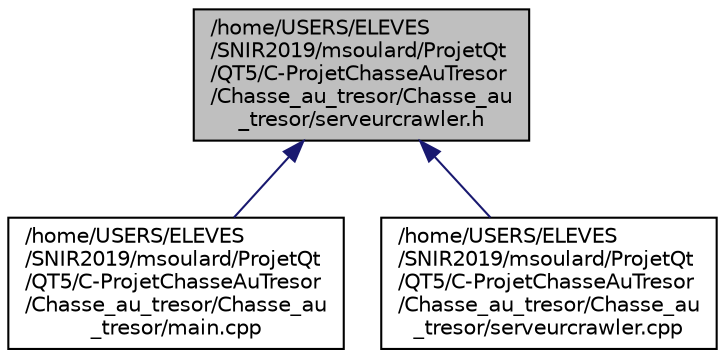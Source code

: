 digraph "/home/USERS/ELEVES/SNIR2019/msoulard/ProjetQt/QT5/C-ProjetChasseAuTresor/Chasse_au_tresor/Chasse_au_tresor/serveurcrawler.h"
{
  edge [fontname="Helvetica",fontsize="10",labelfontname="Helvetica",labelfontsize="10"];
  node [fontname="Helvetica",fontsize="10",shape=record];
  Node12 [label="/home/USERS/ELEVES\l/SNIR2019/msoulard/ProjetQt\l/QT5/C-ProjetChasseAuTresor\l/Chasse_au_tresor/Chasse_au\l_tresor/serveurcrawler.h",height=0.2,width=0.4,color="black", fillcolor="grey75", style="filled", fontcolor="black"];
  Node12 -> Node13 [dir="back",color="midnightblue",fontsize="10",style="solid",fontname="Helvetica"];
  Node13 [label="/home/USERS/ELEVES\l/SNIR2019/msoulard/ProjetQt\l/QT5/C-ProjetChasseAuTresor\l/Chasse_au_tresor/Chasse_au\l_tresor/main.cpp",height=0.2,width=0.4,color="black", fillcolor="white", style="filled",URL="$main_8cpp.html"];
  Node12 -> Node14 [dir="back",color="midnightblue",fontsize="10",style="solid",fontname="Helvetica"];
  Node14 [label="/home/USERS/ELEVES\l/SNIR2019/msoulard/ProjetQt\l/QT5/C-ProjetChasseAuTresor\l/Chasse_au_tresor/Chasse_au\l_tresor/serveurcrawler.cpp",height=0.2,width=0.4,color="black", fillcolor="white", style="filled",URL="$serveurcrawler_8cpp.html"];
}
